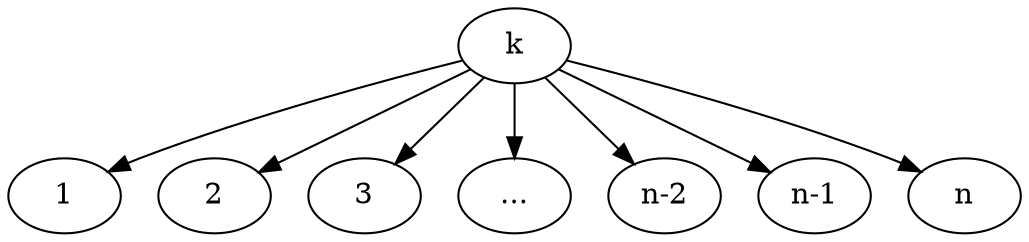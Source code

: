 digraph G {

	overlap = scale;
	splines = true;

	k; 1; 2; 3; "..."; "n-2"; "n-1"; "n"; 

	k -> 1;
	k -> 2;
	k -> 3;
	k -> "...";
	k -> "n-2";
	k -> "n-1";
	k -> "n";
}

